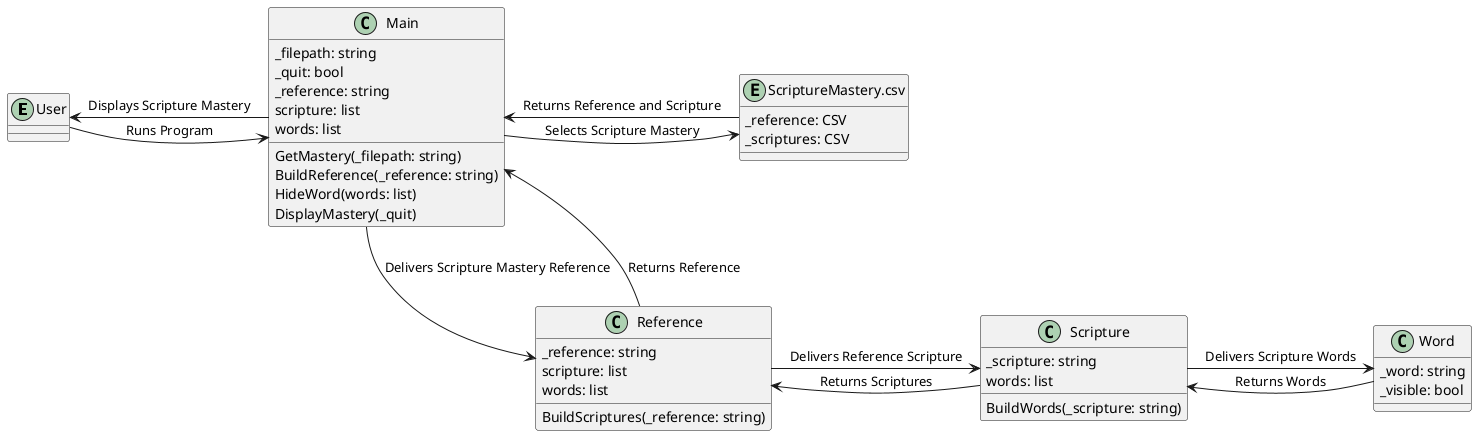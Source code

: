 @startuml
entity User
entity "ScriptureMastery.csv" as CSVFile {
  _reference: CSV
  _scriptures: CSV
}

class Main {
  _filepath: string
  _quit: bool
  _reference: string
  scripture: list
  words: list
  GetMastery(_filepath: string)
  BuildReference(_reference: string)
  HideWord(words: list)
  DisplayMastery(_quit)
}

class Reference {
  _reference: string
  scripture: list
  words: list
  BuildScriptures(_reference: string)
}

class Scripture {
  _scripture: string
  words: list
  BuildWords(_scripture: string)
}

class Word {
  _word: string
  _visible: bool
}

User -> Main: Runs Program
User <-- Main: Displays Scripture Mastery

Main -> CSVFile: Selects Scripture Mastery
Main <-- CSVFile: Returns Reference and Scripture

CSVFile -[hidden]-> Reference

Main -> Reference: Delivers Scripture Mastery Reference
Main <-- Reference: Returns Reference

Reference -> Scripture: Delivers Reference Scripture
Reference <-- Scripture: Returns Scriptures

Scripture -> Word: Delivers Scripture Words
Scripture <-- Word: Returns Words
@enduml